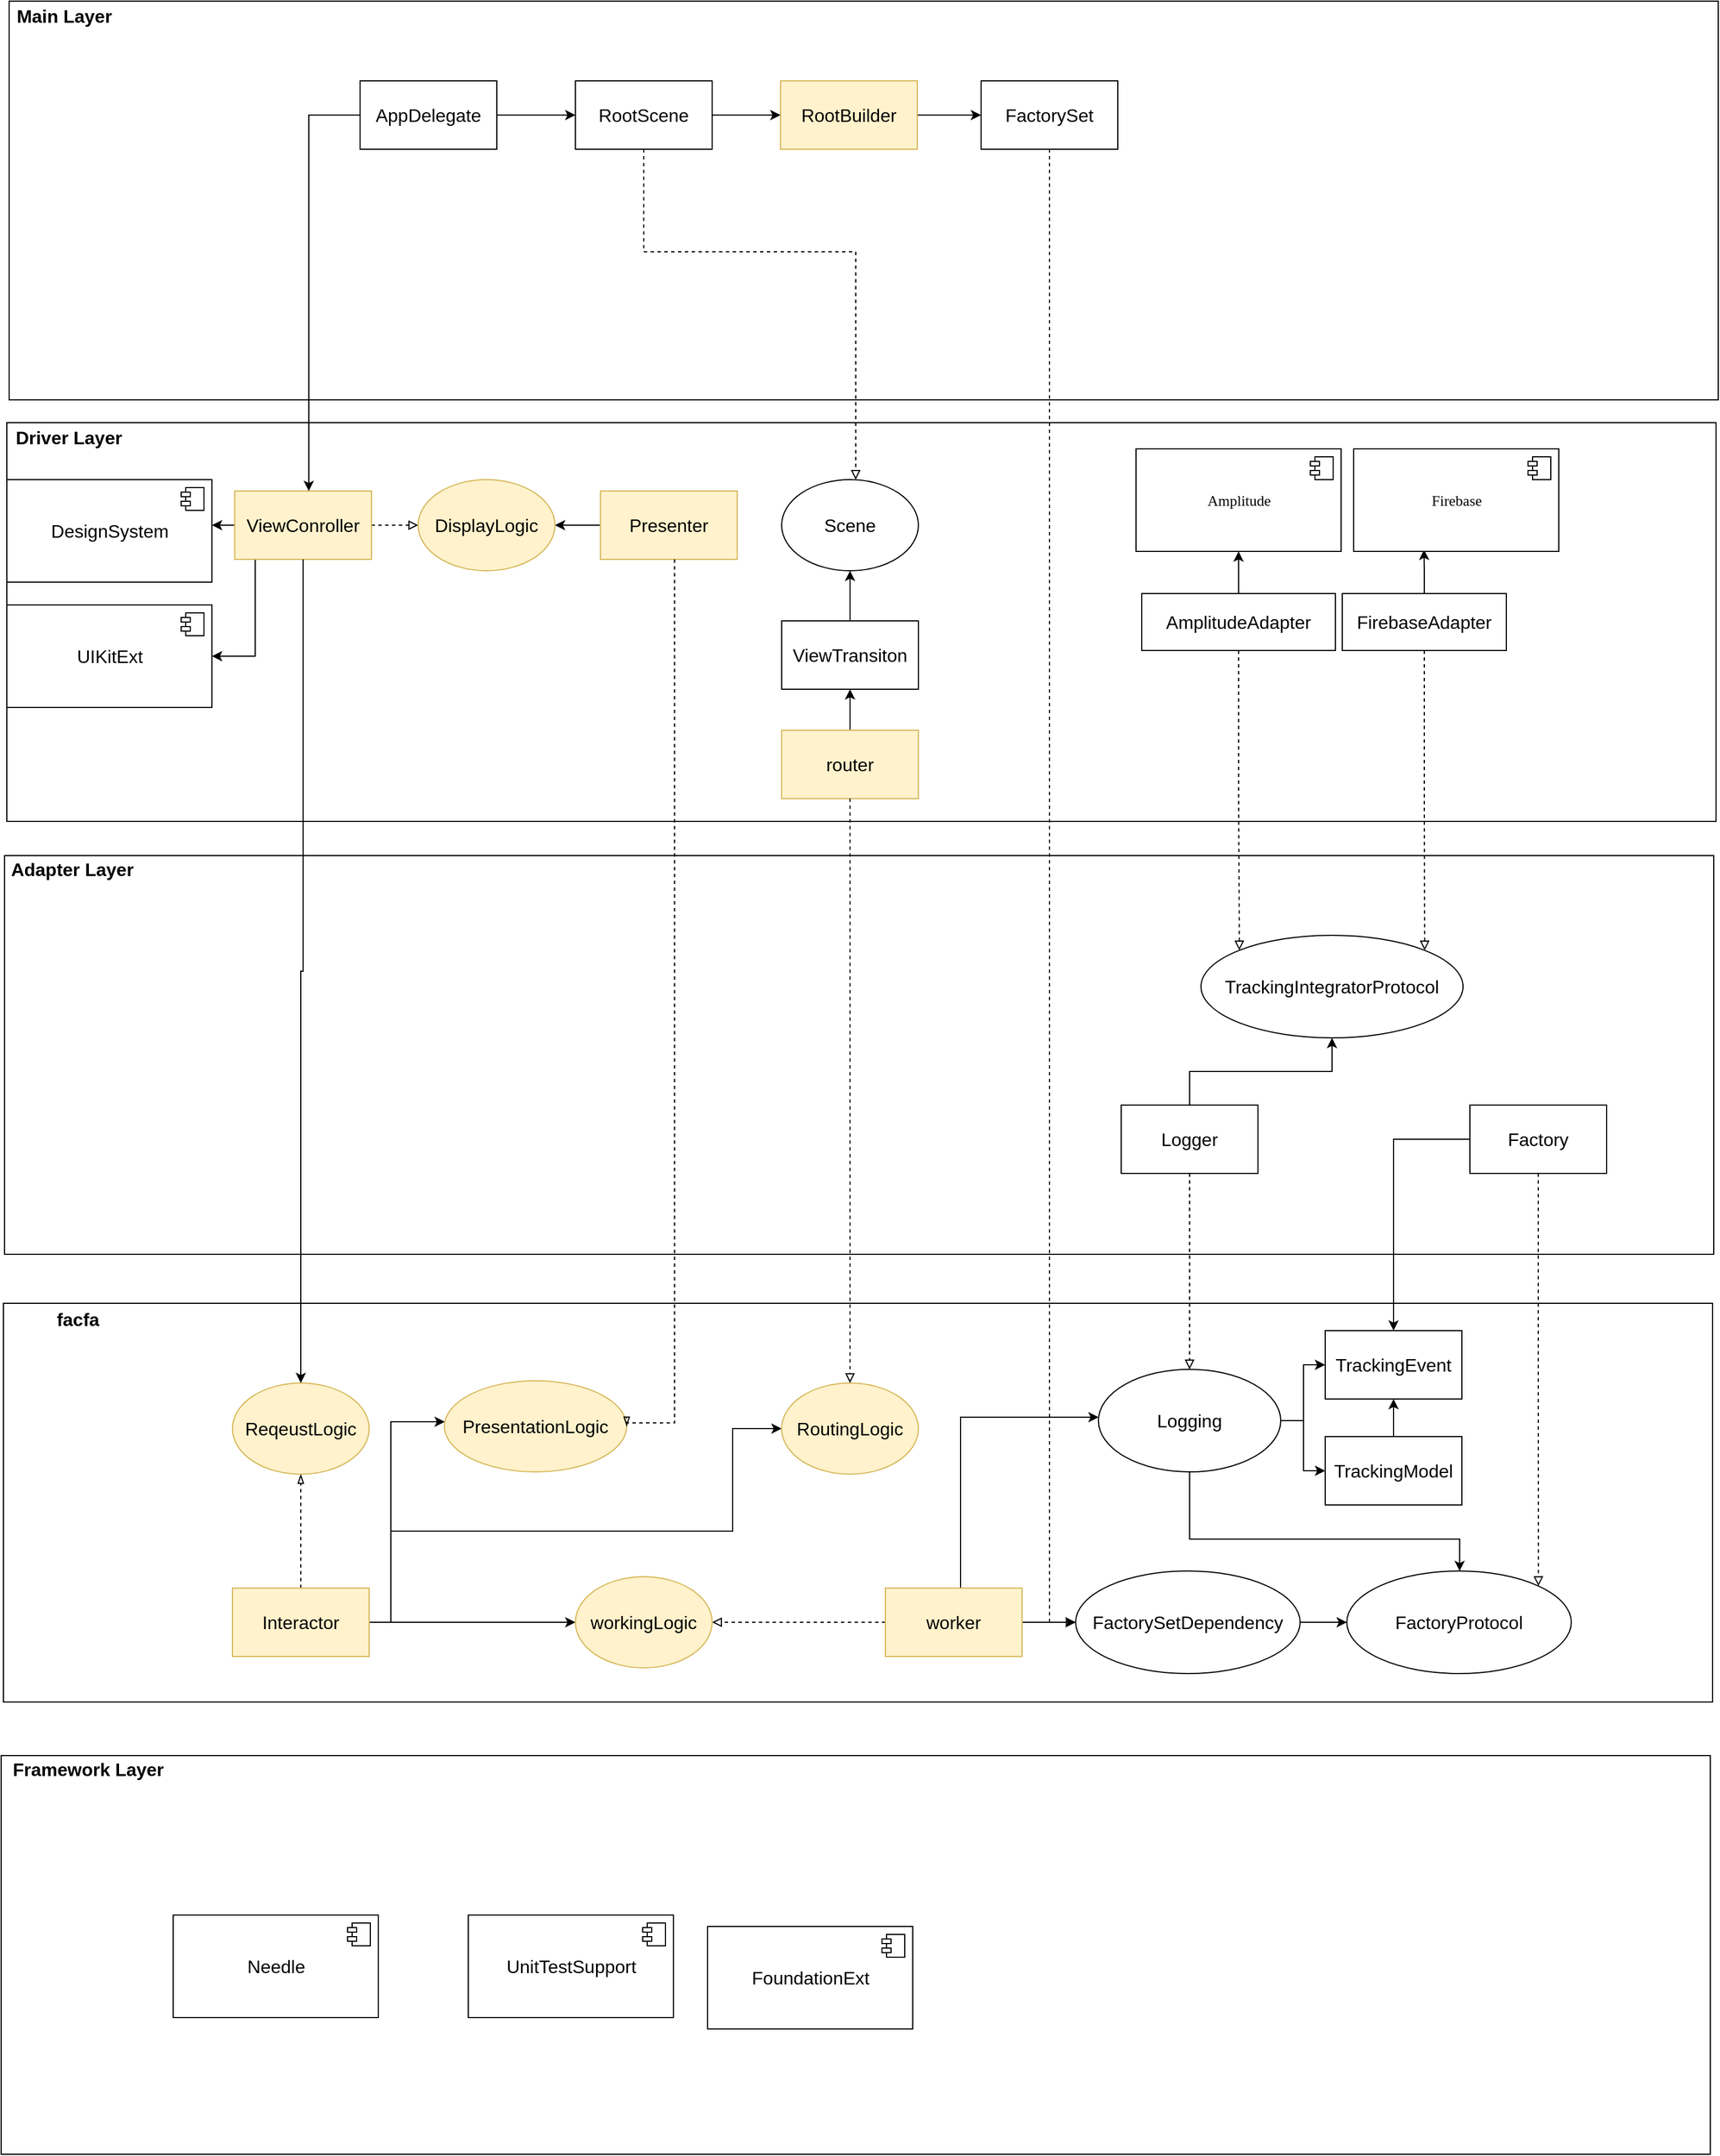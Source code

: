 <mxfile version="16.5.6" type="github">
  <diagram id="tFCrA8HCY2bKQqzYrnuj" name="모듈다이어그램">
    <mxGraphModel dx="1554" dy="914" grid="1" gridSize="10" guides="1" tooltips="1" connect="1" arrows="1" fold="1" page="1" pageScale="1" pageWidth="827" pageHeight="1169" math="0" shadow="0">
      <root>
        <mxCell id="0" />
        <mxCell id="1" parent="0" />
        <mxCell id="i3G74NsptF5IXXJmGlSM-5" value="" style="group" vertex="1" connectable="0" parent="1">
          <mxGeometry x="60" y="140" width="1500" height="350" as="geometry" />
        </mxCell>
        <mxCell id="i3G74NsptF5IXXJmGlSM-3" value="" style="whiteSpace=wrap;html=1;" vertex="1" parent="i3G74NsptF5IXXJmGlSM-5">
          <mxGeometry x="7" width="1500" height="350" as="geometry" />
        </mxCell>
        <mxCell id="i3G74NsptF5IXXJmGlSM-4" value="Main Layer" style="text;html=1;resizable=0;autosize=1;align=center;verticalAlign=middle;points=[];fillColor=none;strokeColor=none;rounded=0;fontStyle=1;fontSize=16;" vertex="1" parent="i3G74NsptF5IXXJmGlSM-5">
          <mxGeometry x="5" y="3" width="100" height="20" as="geometry" />
        </mxCell>
        <mxCell id="i3G74NsptF5IXXJmGlSM-92" style="edgeStyle=orthogonalEdgeStyle;rounded=0;orthogonalLoop=1;jettySize=auto;html=1;fontSize=16;" edge="1" parent="i3G74NsptF5IXXJmGlSM-5" source="i3G74NsptF5IXXJmGlSM-25" target="i3G74NsptF5IXXJmGlSM-90">
          <mxGeometry relative="1" as="geometry" />
        </mxCell>
        <mxCell id="i3G74NsptF5IXXJmGlSM-25" value="AppDelegate" style="rounded=0;whiteSpace=wrap;html=1;fontSize=16;" vertex="1" parent="i3G74NsptF5IXXJmGlSM-5">
          <mxGeometry x="315" y="70" width="120" height="60" as="geometry" />
        </mxCell>
        <mxCell id="i3G74NsptF5IXXJmGlSM-188" style="edgeStyle=orthogonalEdgeStyle;rounded=0;orthogonalLoop=1;jettySize=auto;html=1;fontSize=16;endArrow=classic;endFill=1;" edge="1" parent="i3G74NsptF5IXXJmGlSM-5" source="i3G74NsptF5IXXJmGlSM-26" target="i3G74NsptF5IXXJmGlSM-187">
          <mxGeometry relative="1" as="geometry" />
        </mxCell>
        <mxCell id="i3G74NsptF5IXXJmGlSM-26" value="RootBuilder" style="rounded=0;whiteSpace=wrap;html=1;fontSize=16;fillColor=#fff2cc;strokeColor=#d6b656;" vertex="1" parent="i3G74NsptF5IXXJmGlSM-5">
          <mxGeometry x="684" y="70" width="120" height="60" as="geometry" />
        </mxCell>
        <mxCell id="i3G74NsptF5IXXJmGlSM-94" style="edgeStyle=orthogonalEdgeStyle;rounded=0;orthogonalLoop=1;jettySize=auto;html=1;fontSize=16;" edge="1" parent="i3G74NsptF5IXXJmGlSM-5" source="i3G74NsptF5IXXJmGlSM-90" target="i3G74NsptF5IXXJmGlSM-26">
          <mxGeometry relative="1" as="geometry" />
        </mxCell>
        <mxCell id="i3G74NsptF5IXXJmGlSM-90" value="RootScene" style="rounded=0;whiteSpace=wrap;html=1;fontSize=16;" vertex="1" parent="i3G74NsptF5IXXJmGlSM-5">
          <mxGeometry x="504" y="70" width="120" height="60" as="geometry" />
        </mxCell>
        <mxCell id="i3G74NsptF5IXXJmGlSM-187" value="FactorySet" style="rounded=0;whiteSpace=wrap;html=1;fontSize=16;" vertex="1" parent="i3G74NsptF5IXXJmGlSM-5">
          <mxGeometry x="860" y="70" width="120" height="60" as="geometry" />
        </mxCell>
        <mxCell id="i3G74NsptF5IXXJmGlSM-6" value="" style="group" vertex="1" connectable="0" parent="1">
          <mxGeometry x="60" y="1680" width="1500" height="350" as="geometry" />
        </mxCell>
        <mxCell id="i3G74NsptF5IXXJmGlSM-7" value="" style="whiteSpace=wrap;html=1;" vertex="1" parent="i3G74NsptF5IXXJmGlSM-6">
          <mxGeometry width="1500" height="350" as="geometry" />
        </mxCell>
        <mxCell id="i3G74NsptF5IXXJmGlSM-8" value="&lt;b&gt;&lt;font style=&quot;font-size: 16px&quot;&gt;Framework Layer&lt;/font&gt;&lt;/b&gt;" style="text;html=1;resizable=0;autosize=1;align=center;verticalAlign=middle;points=[];fillColor=none;strokeColor=none;rounded=0;" vertex="1" parent="i3G74NsptF5IXXJmGlSM-6">
          <mxGeometry x="1" y="2" width="150" height="20" as="geometry" />
        </mxCell>
        <mxCell id="i3G74NsptF5IXXJmGlSM-39" value="Needle" style="html=1;dropTarget=0;fontSize=16;" vertex="1" parent="i3G74NsptF5IXXJmGlSM-6">
          <mxGeometry x="151" y="140" width="180" height="90" as="geometry" />
        </mxCell>
        <mxCell id="i3G74NsptF5IXXJmGlSM-40" value="" style="shape=module;jettyWidth=8;jettyHeight=4;fontSize=16;" vertex="1" parent="i3G74NsptF5IXXJmGlSM-39">
          <mxGeometry x="1" width="20" height="20" relative="1" as="geometry">
            <mxPoint x="-27" y="7" as="offset" />
          </mxGeometry>
        </mxCell>
        <mxCell id="i3G74NsptF5IXXJmGlSM-41" value="UnitTestSupport" style="html=1;dropTarget=0;fontSize=16;" vertex="1" parent="i3G74NsptF5IXXJmGlSM-6">
          <mxGeometry x="410" y="140" width="180" height="90" as="geometry" />
        </mxCell>
        <mxCell id="i3G74NsptF5IXXJmGlSM-42" value="" style="shape=module;jettyWidth=8;jettyHeight=4;fontSize=16;" vertex="1" parent="i3G74NsptF5IXXJmGlSM-41">
          <mxGeometry x="1" width="20" height="20" relative="1" as="geometry">
            <mxPoint x="-27" y="7" as="offset" />
          </mxGeometry>
        </mxCell>
        <mxCell id="i3G74NsptF5IXXJmGlSM-51" value="FoundationExt" style="html=1;dropTarget=0;fontSize=16;" vertex="1" parent="i3G74NsptF5IXXJmGlSM-6">
          <mxGeometry x="620" y="150" width="180" height="90" as="geometry" />
        </mxCell>
        <mxCell id="i3G74NsptF5IXXJmGlSM-52" value="" style="shape=module;jettyWidth=8;jettyHeight=4;fontSize=16;" vertex="1" parent="i3G74NsptF5IXXJmGlSM-51">
          <mxGeometry x="1" width="20" height="20" relative="1" as="geometry">
            <mxPoint x="-27" y="7" as="offset" />
          </mxGeometry>
        </mxCell>
        <mxCell id="i3G74NsptF5IXXJmGlSM-12" value="" style="group" vertex="1" connectable="0" parent="1">
          <mxGeometry x="65" y="510" width="1500" height="350" as="geometry" />
        </mxCell>
        <mxCell id="i3G74NsptF5IXXJmGlSM-13" value="" style="whiteSpace=wrap;html=1;" vertex="1" parent="i3G74NsptF5IXXJmGlSM-12">
          <mxGeometry width="1500" height="350" as="geometry" />
        </mxCell>
        <mxCell id="i3G74NsptF5IXXJmGlSM-14" value="Driver Layer" style="text;html=1;resizable=0;autosize=1;align=center;verticalAlign=middle;points=[];fillColor=none;strokeColor=none;rounded=0;fontStyle=1;fontSize=16;" vertex="1" parent="i3G74NsptF5IXXJmGlSM-12">
          <mxGeometry x="-1" y="3" width="110" height="20" as="geometry" />
        </mxCell>
        <mxCell id="i3G74NsptF5IXXJmGlSM-96" style="edgeStyle=orthogonalEdgeStyle;rounded=0;orthogonalLoop=1;jettySize=auto;html=1;fontSize=16;dashed=1;endArrow=block;endFill=0;" edge="1" parent="i3G74NsptF5IXXJmGlSM-12" source="i3G74NsptF5IXXJmGlSM-27" target="i3G74NsptF5IXXJmGlSM-37">
          <mxGeometry relative="1" as="geometry" />
        </mxCell>
        <mxCell id="i3G74NsptF5IXXJmGlSM-103" style="edgeStyle=orthogonalEdgeStyle;rounded=0;orthogonalLoop=1;jettySize=auto;html=1;fontSize=16;endArrow=classic;endFill=1;" edge="1" parent="i3G74NsptF5IXXJmGlSM-12" source="i3G74NsptF5IXXJmGlSM-27" target="i3G74NsptF5IXXJmGlSM-53">
          <mxGeometry relative="1" as="geometry">
            <Array as="points">
              <mxPoint x="190" y="90" />
              <mxPoint x="190" y="90" />
            </Array>
          </mxGeometry>
        </mxCell>
        <mxCell id="i3G74NsptF5IXXJmGlSM-104" style="edgeStyle=orthogonalEdgeStyle;rounded=0;orthogonalLoop=1;jettySize=auto;html=1;exitX=0.75;exitY=1;exitDx=0;exitDy=0;entryX=1;entryY=0.5;entryDx=0;entryDy=0;fontSize=16;endArrow=classic;endFill=1;" edge="1" parent="i3G74NsptF5IXXJmGlSM-12" source="i3G74NsptF5IXXJmGlSM-27" target="i3G74NsptF5IXXJmGlSM-88">
          <mxGeometry relative="1" as="geometry">
            <Array as="points">
              <mxPoint x="218" y="120" />
              <mxPoint x="218" y="205" />
            </Array>
          </mxGeometry>
        </mxCell>
        <mxCell id="i3G74NsptF5IXXJmGlSM-27" value="ViewConroller" style="rounded=0;whiteSpace=wrap;html=1;fontSize=16;fillColor=#fff2cc;strokeColor=#d6b656;" vertex="1" parent="i3G74NsptF5IXXJmGlSM-12">
          <mxGeometry x="200" y="60" width="120" height="60" as="geometry" />
        </mxCell>
        <mxCell id="i3G74NsptF5IXXJmGlSM-98" style="edgeStyle=orthogonalEdgeStyle;rounded=0;orthogonalLoop=1;jettySize=auto;html=1;fontSize=16;endArrow=classic;endFill=1;" edge="1" parent="i3G74NsptF5IXXJmGlSM-12" source="i3G74NsptF5IXXJmGlSM-28" target="i3G74NsptF5IXXJmGlSM-37">
          <mxGeometry relative="1" as="geometry" />
        </mxCell>
        <mxCell id="i3G74NsptF5IXXJmGlSM-28" value="Presenter" style="rounded=0;whiteSpace=wrap;html=1;fontSize=16;fillColor=#fff2cc;strokeColor=#d6b656;" vertex="1" parent="i3G74NsptF5IXXJmGlSM-12">
          <mxGeometry x="521" y="60" width="120" height="60" as="geometry" />
        </mxCell>
        <mxCell id="i3G74NsptF5IXXJmGlSM-101" style="edgeStyle=orthogonalEdgeStyle;rounded=0;orthogonalLoop=1;jettySize=auto;html=1;fontSize=16;endArrow=classic;endFill=1;" edge="1" parent="i3G74NsptF5IXXJmGlSM-12" source="i3G74NsptF5IXXJmGlSM-29" target="i3G74NsptF5IXXJmGlSM-30">
          <mxGeometry relative="1" as="geometry" />
        </mxCell>
        <mxCell id="i3G74NsptF5IXXJmGlSM-29" value="router" style="rounded=0;whiteSpace=wrap;html=1;fontSize=16;fillColor=#fff2cc;strokeColor=#d6b656;" vertex="1" parent="i3G74NsptF5IXXJmGlSM-12">
          <mxGeometry x="680" y="270" width="120" height="60" as="geometry" />
        </mxCell>
        <mxCell id="i3G74NsptF5IXXJmGlSM-102" style="edgeStyle=orthogonalEdgeStyle;rounded=0;orthogonalLoop=1;jettySize=auto;html=1;fontSize=16;endArrow=classic;endFill=1;" edge="1" parent="i3G74NsptF5IXXJmGlSM-12" source="i3G74NsptF5IXXJmGlSM-30" target="i3G74NsptF5IXXJmGlSM-31">
          <mxGeometry relative="1" as="geometry" />
        </mxCell>
        <mxCell id="i3G74NsptF5IXXJmGlSM-30" value="ViewTransiton" style="rounded=0;whiteSpace=wrap;html=1;fontSize=16;" vertex="1" parent="i3G74NsptF5IXXJmGlSM-12">
          <mxGeometry x="680" y="174" width="120" height="60" as="geometry" />
        </mxCell>
        <mxCell id="i3G74NsptF5IXXJmGlSM-31" value="Scene" style="ellipse;whiteSpace=wrap;html=1;fontSize=16;" vertex="1" parent="i3G74NsptF5IXXJmGlSM-12">
          <mxGeometry x="680" y="50" width="120" height="80" as="geometry" />
        </mxCell>
        <mxCell id="i3G74NsptF5IXXJmGlSM-37" value="DisplayLogic" style="ellipse;whiteSpace=wrap;html=1;fontSize=16;fillColor=#fff2cc;strokeColor=#d6b656;" vertex="1" parent="i3G74NsptF5IXXJmGlSM-12">
          <mxGeometry x="361" y="50" width="120" height="80" as="geometry" />
        </mxCell>
        <mxCell id="i3G74NsptF5IXXJmGlSM-53" value="DesignSystem" style="html=1;dropTarget=0;fontSize=16;" vertex="1" parent="i3G74NsptF5IXXJmGlSM-12">
          <mxGeometry y="50" width="180" height="90" as="geometry" />
        </mxCell>
        <mxCell id="i3G74NsptF5IXXJmGlSM-54" value="" style="shape=module;jettyWidth=8;jettyHeight=4;fontSize=16;" vertex="1" parent="i3G74NsptF5IXXJmGlSM-53">
          <mxGeometry x="1" width="20" height="20" relative="1" as="geometry">
            <mxPoint x="-27" y="7" as="offset" />
          </mxGeometry>
        </mxCell>
        <mxCell id="i3G74NsptF5IXXJmGlSM-145" value="" style="edgeStyle=orthogonalEdgeStyle;rounded=0;orthogonalLoop=1;jettySize=auto;html=1;fontSize=16;endArrow=classic;endFill=1;" edge="1" parent="i3G74NsptF5IXXJmGlSM-12" source="i3G74NsptF5IXXJmGlSM-55" target="i3G74NsptF5IXXJmGlSM-140">
          <mxGeometry relative="1" as="geometry" />
        </mxCell>
        <mxCell id="i3G74NsptF5IXXJmGlSM-55" value="AmplitudeAdapter" style="rounded=0;whiteSpace=wrap;html=1;fontSize=16;" vertex="1" parent="i3G74NsptF5IXXJmGlSM-12">
          <mxGeometry x="996" y="150" width="170" height="50" as="geometry" />
        </mxCell>
        <mxCell id="i3G74NsptF5IXXJmGlSM-148" style="edgeStyle=orthogonalEdgeStyle;rounded=0;orthogonalLoop=1;jettySize=auto;html=1;entryX=0.343;entryY=0.984;entryDx=0;entryDy=0;entryPerimeter=0;fontSize=16;endArrow=classic;endFill=1;" edge="1" parent="i3G74NsptF5IXXJmGlSM-12" source="i3G74NsptF5IXXJmGlSM-56" target="i3G74NsptF5IXXJmGlSM-142">
          <mxGeometry relative="1" as="geometry" />
        </mxCell>
        <mxCell id="i3G74NsptF5IXXJmGlSM-56" value="FirebaseAdapter" style="rounded=0;whiteSpace=wrap;html=1;fontSize=16;" vertex="1" parent="i3G74NsptF5IXXJmGlSM-12">
          <mxGeometry x="1172" y="150" width="144" height="50" as="geometry" />
        </mxCell>
        <mxCell id="i3G74NsptF5IXXJmGlSM-88" value="UIKitExt" style="html=1;dropTarget=0;fontSize=16;" vertex="1" parent="i3G74NsptF5IXXJmGlSM-12">
          <mxGeometry y="160" width="180" height="90" as="geometry" />
        </mxCell>
        <mxCell id="i3G74NsptF5IXXJmGlSM-89" value="" style="shape=module;jettyWidth=8;jettyHeight=4;fontSize=16;" vertex="1" parent="i3G74NsptF5IXXJmGlSM-88">
          <mxGeometry x="1" width="20" height="20" relative="1" as="geometry">
            <mxPoint x="-27" y="7" as="offset" />
          </mxGeometry>
        </mxCell>
        <mxCell id="i3G74NsptF5IXXJmGlSM-140" value="&lt;p class=&quot;p1&quot; style=&quot;margin: 0px ; font-stretch: normal ; font-size: 13px ; line-height: normal ; font-family: &amp;#34;menlo&amp;#34; ; background-color: rgb(255 , 255 , 255)&quot;&gt;Amplitude&lt;/p&gt;" style="html=1;dropTarget=0;fontSize=16;" vertex="1" parent="i3G74NsptF5IXXJmGlSM-12">
          <mxGeometry x="991" y="23" width="180" height="90" as="geometry" />
        </mxCell>
        <mxCell id="i3G74NsptF5IXXJmGlSM-141" value="" style="shape=module;jettyWidth=8;jettyHeight=4;fontSize=16;" vertex="1" parent="i3G74NsptF5IXXJmGlSM-140">
          <mxGeometry x="1" width="20" height="20" relative="1" as="geometry">
            <mxPoint x="-27" y="7" as="offset" />
          </mxGeometry>
        </mxCell>
        <mxCell id="i3G74NsptF5IXXJmGlSM-142" value="&lt;p class=&quot;p1&quot; style=&quot;margin: 0px ; font-stretch: normal ; font-size: 13px ; line-height: normal ; font-family: &amp;#34;menlo&amp;#34; ; background-color: rgb(255 , 255 , 255)&quot;&gt;Firebase&lt;/p&gt;" style="html=1;dropTarget=0;fontSize=16;" vertex="1" parent="i3G74NsptF5IXXJmGlSM-12">
          <mxGeometry x="1182" y="23" width="180" height="90" as="geometry" />
        </mxCell>
        <mxCell id="i3G74NsptF5IXXJmGlSM-143" value="" style="shape=module;jettyWidth=8;jettyHeight=4;fontSize=16;" vertex="1" parent="i3G74NsptF5IXXJmGlSM-142">
          <mxGeometry x="1" width="20" height="20" relative="1" as="geometry">
            <mxPoint x="-27" y="7" as="offset" />
          </mxGeometry>
        </mxCell>
        <mxCell id="i3G74NsptF5IXXJmGlSM-18" value="" style="group;dashed=1;" vertex="1" connectable="0" parent="1">
          <mxGeometry x="63" y="890" width="1500" height="350" as="geometry" />
        </mxCell>
        <mxCell id="i3G74NsptF5IXXJmGlSM-19" value="" style="whiteSpace=wrap;html=1;" vertex="1" parent="i3G74NsptF5IXXJmGlSM-18">
          <mxGeometry width="1500" height="350" as="geometry" />
        </mxCell>
        <mxCell id="i3G74NsptF5IXXJmGlSM-20" value="Adapter Layer" style="text;html=1;resizable=0;autosize=1;align=center;verticalAlign=middle;points=[];fillColor=none;strokeColor=none;rounded=0;fontStyle=1;fontSize=16;" vertex="1" parent="i3G74NsptF5IXXJmGlSM-18">
          <mxGeometry x="-1" y="2" width="120" height="20" as="geometry" />
        </mxCell>
        <mxCell id="i3G74NsptF5IXXJmGlSM-71" value="TrackingIntegratorProtocol" style="ellipse;whiteSpace=wrap;html=1;fontSize=16;" vertex="1" parent="i3G74NsptF5IXXJmGlSM-18">
          <mxGeometry x="1050" y="70" width="230" height="90" as="geometry" />
        </mxCell>
        <mxCell id="i3G74NsptF5IXXJmGlSM-135" style="edgeStyle=orthogonalEdgeStyle;rounded=0;orthogonalLoop=1;jettySize=auto;html=1;fontSize=16;endArrow=classic;endFill=1;" edge="1" parent="i3G74NsptF5IXXJmGlSM-18" source="i3G74NsptF5IXXJmGlSM-57" target="i3G74NsptF5IXXJmGlSM-71">
          <mxGeometry relative="1" as="geometry" />
        </mxCell>
        <mxCell id="i3G74NsptF5IXXJmGlSM-57" value="Logger" style="rounded=0;whiteSpace=wrap;html=1;fontSize=16;" vertex="1" parent="i3G74NsptF5IXXJmGlSM-18">
          <mxGeometry x="980" y="219" width="120" height="60" as="geometry" />
        </mxCell>
        <mxCell id="i3G74NsptF5IXXJmGlSM-177" value="Factory" style="rounded=0;whiteSpace=wrap;html=1;fontSize=16;" vertex="1" parent="i3G74NsptF5IXXJmGlSM-18">
          <mxGeometry x="1286" y="219" width="120" height="60" as="geometry" />
        </mxCell>
        <mxCell id="i3G74NsptF5IXXJmGlSM-21" value="" style="group" vertex="1" connectable="0" parent="1">
          <mxGeometry x="62" y="1283" width="1500" height="350" as="geometry" />
        </mxCell>
        <mxCell id="i3G74NsptF5IXXJmGlSM-22" value="" style="whiteSpace=wrap;html=1;" vertex="1" parent="i3G74NsptF5IXXJmGlSM-21">
          <mxGeometry width="1500" height="350" as="geometry" />
        </mxCell>
        <mxCell id="i3G74NsptF5IXXJmGlSM-23" value="&lt;b&gt;&lt;font style=&quot;font-size: 16px&quot;&gt;facfa&lt;/font&gt;&lt;/b&gt;" style="text;html=1;resizable=0;autosize=1;align=center;verticalAlign=middle;points=[];fillColor=none;strokeColor=none;rounded=0;" vertex="1" parent="i3G74NsptF5IXXJmGlSM-21">
          <mxGeometry x="40" y="4" width="50" height="20" as="geometry" />
        </mxCell>
        <mxCell id="i3G74NsptF5IXXJmGlSM-107" style="edgeStyle=orthogonalEdgeStyle;rounded=0;orthogonalLoop=1;jettySize=auto;html=1;dashed=1;fontSize=16;endArrow=blockThin;endFill=0;" edge="1" parent="i3G74NsptF5IXXJmGlSM-21" source="i3G74NsptF5IXXJmGlSM-32" target="i3G74NsptF5IXXJmGlSM-36">
          <mxGeometry relative="1" as="geometry" />
        </mxCell>
        <mxCell id="i3G74NsptF5IXXJmGlSM-108" style="edgeStyle=orthogonalEdgeStyle;rounded=0;orthogonalLoop=1;jettySize=auto;html=1;fontSize=16;endArrow=classic;endFill=1;" edge="1" parent="i3G74NsptF5IXXJmGlSM-21" source="i3G74NsptF5IXXJmGlSM-32" target="i3G74NsptF5IXXJmGlSM-35">
          <mxGeometry relative="1" as="geometry">
            <Array as="points">
              <mxPoint x="340" y="280" />
              <mxPoint x="340" y="104" />
            </Array>
          </mxGeometry>
        </mxCell>
        <mxCell id="i3G74NsptF5IXXJmGlSM-109" style="edgeStyle=orthogonalEdgeStyle;rounded=0;orthogonalLoop=1;jettySize=auto;html=1;entryX=0;entryY=0.5;entryDx=0;entryDy=0;fontSize=16;endArrow=classic;endFill=1;" edge="1" parent="i3G74NsptF5IXXJmGlSM-21" source="i3G74NsptF5IXXJmGlSM-32" target="i3G74NsptF5IXXJmGlSM-34">
          <mxGeometry relative="1" as="geometry" />
        </mxCell>
        <mxCell id="i3G74NsptF5IXXJmGlSM-128" style="edgeStyle=orthogonalEdgeStyle;rounded=0;orthogonalLoop=1;jettySize=auto;html=1;fontSize=16;endArrow=classic;endFill=1;" edge="1" parent="i3G74NsptF5IXXJmGlSM-21" source="i3G74NsptF5IXXJmGlSM-32" target="i3G74NsptF5IXXJmGlSM-126">
          <mxGeometry relative="1" as="geometry">
            <Array as="points">
              <mxPoint x="340" y="280" />
              <mxPoint x="340" y="200" />
              <mxPoint x="640" y="200" />
              <mxPoint x="640" y="110" />
            </Array>
          </mxGeometry>
        </mxCell>
        <mxCell id="i3G74NsptF5IXXJmGlSM-32" value="Interactor" style="rounded=0;whiteSpace=wrap;html=1;fontSize=16;fillColor=#fff2cc;strokeColor=#d6b656;" vertex="1" parent="i3G74NsptF5IXXJmGlSM-21">
          <mxGeometry x="201" y="250" width="120" height="60" as="geometry" />
        </mxCell>
        <mxCell id="i3G74NsptF5IXXJmGlSM-110" style="edgeStyle=orthogonalEdgeStyle;rounded=0;orthogonalLoop=1;jettySize=auto;html=1;fontSize=16;endArrow=block;endFill=0;dashed=1;" edge="1" parent="i3G74NsptF5IXXJmGlSM-21" source="i3G74NsptF5IXXJmGlSM-33" target="i3G74NsptF5IXXJmGlSM-34">
          <mxGeometry relative="1" as="geometry" />
        </mxCell>
        <mxCell id="i3G74NsptF5IXXJmGlSM-129" style="edgeStyle=orthogonalEdgeStyle;rounded=0;orthogonalLoop=1;jettySize=auto;html=1;fontSize=16;endArrow=classic;endFill=1;" edge="1" parent="i3G74NsptF5IXXJmGlSM-21" source="i3G74NsptF5IXXJmGlSM-33" target="i3G74NsptF5IXXJmGlSM-72">
          <mxGeometry relative="1" as="geometry">
            <Array as="points">
              <mxPoint x="840" y="100" />
            </Array>
          </mxGeometry>
        </mxCell>
        <mxCell id="i3G74NsptF5IXXJmGlSM-173" style="edgeStyle=orthogonalEdgeStyle;rounded=0;orthogonalLoop=1;jettySize=auto;html=1;fontSize=16;endArrow=classic;endFill=1;" edge="1" parent="i3G74NsptF5IXXJmGlSM-21" source="i3G74NsptF5IXXJmGlSM-33" target="i3G74NsptF5IXXJmGlSM-171">
          <mxGeometry relative="1" as="geometry" />
        </mxCell>
        <mxCell id="i3G74NsptF5IXXJmGlSM-33" value="worker" style="rounded=0;whiteSpace=wrap;html=1;fontSize=16;fillColor=#fff2cc;strokeColor=#d6b656;" vertex="1" parent="i3G74NsptF5IXXJmGlSM-21">
          <mxGeometry x="774" y="250" width="120" height="60" as="geometry" />
        </mxCell>
        <mxCell id="i3G74NsptF5IXXJmGlSM-34" value="workingLogic" style="ellipse;whiteSpace=wrap;html=1;fontSize=16;fillColor=#fff2cc;strokeColor=#d6b656;" vertex="1" parent="i3G74NsptF5IXXJmGlSM-21">
          <mxGeometry x="502" y="240" width="120" height="80" as="geometry" />
        </mxCell>
        <mxCell id="i3G74NsptF5IXXJmGlSM-35" value="PresentationLogic" style="ellipse;whiteSpace=wrap;html=1;fontSize=16;fillColor=#fff2cc;strokeColor=#d6b656;" vertex="1" parent="i3G74NsptF5IXXJmGlSM-21">
          <mxGeometry x="387" y="68" width="160" height="80" as="geometry" />
        </mxCell>
        <mxCell id="i3G74NsptF5IXXJmGlSM-36" value="ReqeustLogic" style="ellipse;whiteSpace=wrap;html=1;fontSize=16;fillColor=#fff2cc;strokeColor=#d6b656;" vertex="1" parent="i3G74NsptF5IXXJmGlSM-21">
          <mxGeometry x="201" y="70" width="120" height="80" as="geometry" />
        </mxCell>
        <mxCell id="i3G74NsptF5IXXJmGlSM-131" style="edgeStyle=orthogonalEdgeStyle;rounded=0;orthogonalLoop=1;jettySize=auto;html=1;fontSize=16;endArrow=classic;endFill=1;" edge="1" parent="i3G74NsptF5IXXJmGlSM-21" source="i3G74NsptF5IXXJmGlSM-72" target="i3G74NsptF5IXXJmGlSM-73">
          <mxGeometry relative="1" as="geometry" />
        </mxCell>
        <mxCell id="i3G74NsptF5IXXJmGlSM-133" style="edgeStyle=orthogonalEdgeStyle;rounded=0;orthogonalLoop=1;jettySize=auto;html=1;fontSize=16;endArrow=classic;endFill=1;" edge="1" parent="i3G74NsptF5IXXJmGlSM-21" source="i3G74NsptF5IXXJmGlSM-72" target="i3G74NsptF5IXXJmGlSM-74">
          <mxGeometry relative="1" as="geometry" />
        </mxCell>
        <mxCell id="i3G74NsptF5IXXJmGlSM-176" style="edgeStyle=orthogonalEdgeStyle;rounded=0;orthogonalLoop=1;jettySize=auto;html=1;fontSize=16;endArrow=classic;endFill=1;" edge="1" parent="i3G74NsptF5IXXJmGlSM-21" source="i3G74NsptF5IXXJmGlSM-72" target="i3G74NsptF5IXXJmGlSM-172">
          <mxGeometry relative="1" as="geometry">
            <Array as="points">
              <mxPoint x="1041" y="207" />
              <mxPoint x="1278" y="207" />
            </Array>
          </mxGeometry>
        </mxCell>
        <mxCell id="i3G74NsptF5IXXJmGlSM-72" value="Logging" style="ellipse;whiteSpace=wrap;html=1;fontSize=16;" vertex="1" parent="i3G74NsptF5IXXJmGlSM-21">
          <mxGeometry x="961" y="58" width="160" height="90" as="geometry" />
        </mxCell>
        <mxCell id="i3G74NsptF5IXXJmGlSM-73" value="TrackingEvent" style="rounded=0;whiteSpace=wrap;html=1;fontSize=16;" vertex="1" parent="i3G74NsptF5IXXJmGlSM-21">
          <mxGeometry x="1160" y="24" width="120" height="60" as="geometry" />
        </mxCell>
        <mxCell id="i3G74NsptF5IXXJmGlSM-134" value="" style="edgeStyle=orthogonalEdgeStyle;rounded=0;orthogonalLoop=1;jettySize=auto;html=1;fontSize=16;endArrow=classic;endFill=1;" edge="1" parent="i3G74NsptF5IXXJmGlSM-21" source="i3G74NsptF5IXXJmGlSM-74" target="i3G74NsptF5IXXJmGlSM-73">
          <mxGeometry relative="1" as="geometry" />
        </mxCell>
        <mxCell id="i3G74NsptF5IXXJmGlSM-74" value="TrackingModel" style="rounded=0;whiteSpace=wrap;html=1;fontSize=16;" vertex="1" parent="i3G74NsptF5IXXJmGlSM-21">
          <mxGeometry x="1160" y="117" width="120" height="60" as="geometry" />
        </mxCell>
        <mxCell id="i3G74NsptF5IXXJmGlSM-126" value="RoutingLogic" style="ellipse;whiteSpace=wrap;html=1;fontSize=16;fillColor=#fff2cc;strokeColor=#d6b656;" vertex="1" parent="i3G74NsptF5IXXJmGlSM-21">
          <mxGeometry x="683" y="70" width="120" height="80" as="geometry" />
        </mxCell>
        <mxCell id="i3G74NsptF5IXXJmGlSM-174" style="edgeStyle=orthogonalEdgeStyle;rounded=0;orthogonalLoop=1;jettySize=auto;html=1;entryX=0;entryY=0.5;entryDx=0;entryDy=0;fontSize=16;endArrow=classic;endFill=1;" edge="1" parent="i3G74NsptF5IXXJmGlSM-21" source="i3G74NsptF5IXXJmGlSM-171" target="i3G74NsptF5IXXJmGlSM-172">
          <mxGeometry relative="1" as="geometry" />
        </mxCell>
        <mxCell id="i3G74NsptF5IXXJmGlSM-171" value="FactorySetDependency" style="ellipse;whiteSpace=wrap;html=1;fontSize=16;" vertex="1" parent="i3G74NsptF5IXXJmGlSM-21">
          <mxGeometry x="941" y="235" width="197" height="90" as="geometry" />
        </mxCell>
        <mxCell id="i3G74NsptF5IXXJmGlSM-172" value="FactoryProtocol" style="ellipse;whiteSpace=wrap;html=1;fontSize=16;" vertex="1" parent="i3G74NsptF5IXXJmGlSM-21">
          <mxGeometry x="1179" y="235" width="197" height="90" as="geometry" />
        </mxCell>
        <mxCell id="i3G74NsptF5IXXJmGlSM-95" style="edgeStyle=orthogonalEdgeStyle;rounded=0;orthogonalLoop=1;jettySize=auto;html=1;fontSize=16;" edge="1" parent="1" source="i3G74NsptF5IXXJmGlSM-25" target="i3G74NsptF5IXXJmGlSM-27">
          <mxGeometry relative="1" as="geometry">
            <Array as="points">
              <mxPoint x="330" y="240" />
            </Array>
          </mxGeometry>
        </mxCell>
        <mxCell id="i3G74NsptF5IXXJmGlSM-100" style="edgeStyle=orthogonalEdgeStyle;rounded=0;orthogonalLoop=1;jettySize=auto;html=1;fontSize=16;endArrow=block;endFill=0;dashed=1;" edge="1" parent="1" source="i3G74NsptF5IXXJmGlSM-90" target="i3G74NsptF5IXXJmGlSM-31">
          <mxGeometry relative="1" as="geometry">
            <Array as="points">
              <mxPoint x="624" y="360" />
              <mxPoint x="810" y="360" />
            </Array>
          </mxGeometry>
        </mxCell>
        <mxCell id="i3G74NsptF5IXXJmGlSM-105" style="edgeStyle=orthogonalEdgeStyle;rounded=0;orthogonalLoop=1;jettySize=auto;html=1;entryX=1;entryY=0.5;entryDx=0;entryDy=0;fontSize=16;endArrow=blockThin;endFill=0;dashed=1;" edge="1" parent="1" source="i3G74NsptF5IXXJmGlSM-28" target="i3G74NsptF5IXXJmGlSM-35">
          <mxGeometry relative="1" as="geometry">
            <Array as="points">
              <mxPoint x="651" y="1388" />
            </Array>
          </mxGeometry>
        </mxCell>
        <mxCell id="i3G74NsptF5IXXJmGlSM-106" style="edgeStyle=orthogonalEdgeStyle;rounded=0;orthogonalLoop=1;jettySize=auto;html=1;fontSize=16;endArrow=classic;endFill=1;" edge="1" parent="1" source="i3G74NsptF5IXXJmGlSM-27" target="i3G74NsptF5IXXJmGlSM-36">
          <mxGeometry relative="1" as="geometry" />
        </mxCell>
        <mxCell id="i3G74NsptF5IXXJmGlSM-127" style="edgeStyle=orthogonalEdgeStyle;rounded=0;orthogonalLoop=1;jettySize=auto;html=1;dashed=1;fontSize=16;endArrow=block;endFill=0;" edge="1" parent="1" source="i3G74NsptF5IXXJmGlSM-29" target="i3G74NsptF5IXXJmGlSM-126">
          <mxGeometry relative="1" as="geometry" />
        </mxCell>
        <mxCell id="i3G74NsptF5IXXJmGlSM-132" style="edgeStyle=orthogonalEdgeStyle;rounded=0;orthogonalLoop=1;jettySize=auto;html=1;fontSize=16;endArrow=block;endFill=0;dashed=1;" edge="1" parent="1" source="i3G74NsptF5IXXJmGlSM-57" target="i3G74NsptF5IXXJmGlSM-72">
          <mxGeometry relative="1" as="geometry" />
        </mxCell>
        <mxCell id="i3G74NsptF5IXXJmGlSM-136" style="edgeStyle=orthogonalEdgeStyle;rounded=0;orthogonalLoop=1;jettySize=auto;html=1;fontSize=16;endArrow=block;endFill=0;entryX=0;entryY=0;entryDx=0;entryDy=0;dashed=1;" edge="1" parent="1" source="i3G74NsptF5IXXJmGlSM-55" target="i3G74NsptF5IXXJmGlSM-71">
          <mxGeometry relative="1" as="geometry" />
        </mxCell>
        <mxCell id="i3G74NsptF5IXXJmGlSM-137" style="edgeStyle=orthogonalEdgeStyle;rounded=0;orthogonalLoop=1;jettySize=auto;html=1;entryX=1;entryY=0;entryDx=0;entryDy=0;fontSize=16;endArrow=block;endFill=0;dashed=1;" edge="1" parent="1" source="i3G74NsptF5IXXJmGlSM-56" target="i3G74NsptF5IXXJmGlSM-71">
          <mxGeometry relative="1" as="geometry" />
        </mxCell>
        <mxCell id="i3G74NsptF5IXXJmGlSM-178" style="edgeStyle=orthogonalEdgeStyle;rounded=0;orthogonalLoop=1;jettySize=auto;html=1;entryX=1;entryY=0;entryDx=0;entryDy=0;fontSize=16;endArrow=block;endFill=0;dashed=1;" edge="1" parent="1" source="i3G74NsptF5IXXJmGlSM-177" target="i3G74NsptF5IXXJmGlSM-172">
          <mxGeometry relative="1" as="geometry" />
        </mxCell>
        <mxCell id="i3G74NsptF5IXXJmGlSM-189" style="edgeStyle=orthogonalEdgeStyle;rounded=0;orthogonalLoop=1;jettySize=auto;html=1;fontSize=16;endArrow=block;endFill=0;entryX=0;entryY=0.5;entryDx=0;entryDy=0;dashed=1;" edge="1" parent="1" source="i3G74NsptF5IXXJmGlSM-187" target="i3G74NsptF5IXXJmGlSM-171">
          <mxGeometry relative="1" as="geometry" />
        </mxCell>
        <mxCell id="i3G74NsptF5IXXJmGlSM-190" style="edgeStyle=orthogonalEdgeStyle;rounded=0;orthogonalLoop=1;jettySize=auto;html=1;fontSize=16;endArrow=classic;endFill=1;" edge="1" parent="1" source="i3G74NsptF5IXXJmGlSM-177" target="i3G74NsptF5IXXJmGlSM-73">
          <mxGeometry relative="1" as="geometry" />
        </mxCell>
      </root>
    </mxGraphModel>
  </diagram>
</mxfile>

